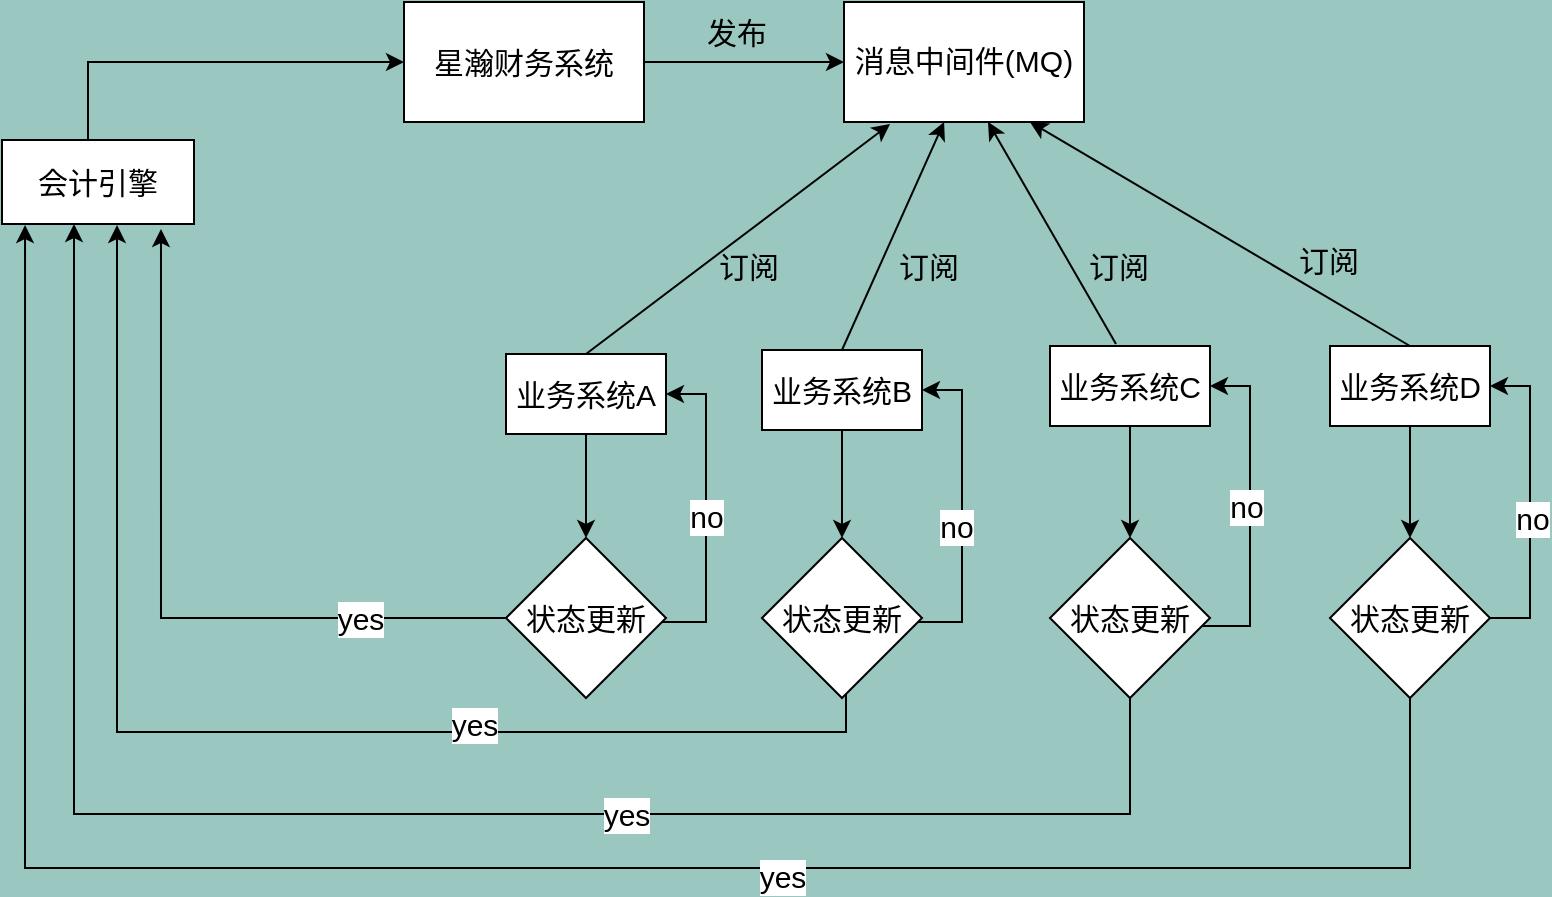 <mxfile version="24.7.7">
  <diagram name="第 1 页" id="OoQbPG2aDJ_FVJlw0ZMr">
    <mxGraphModel dx="1242" dy="706" grid="0" gridSize="10" guides="1" tooltips="1" connect="1" arrows="1" fold="1" page="1" pageScale="1" pageWidth="827" pageHeight="1169" background="#9AC7BF" math="0" shadow="0">
      <root>
        <mxCell id="0" />
        <mxCell id="1" parent="0" />
        <mxCell id="u83Fkr8wko8XO-crA7F5-3" style="edgeStyle=orthogonalEdgeStyle;rounded=0;orthogonalLoop=1;jettySize=auto;html=1;fontSize=12;" parent="1" source="u83Fkr8wko8XO-crA7F5-1" edge="1">
          <mxGeometry relative="1" as="geometry">
            <mxPoint x="475" y="318" as="targetPoint" />
          </mxGeometry>
        </mxCell>
        <mxCell id="u83Fkr8wko8XO-crA7F5-1" value="&lt;font style=&quot;font-size: 15px;&quot;&gt;星瀚财务系统&lt;/font&gt;" style="rounded=0;whiteSpace=wrap;html=1;glass=0;fontSize=12;" parent="1" vertex="1">
          <mxGeometry x="255" y="288" width="120" height="60" as="geometry" />
        </mxCell>
        <mxCell id="u83Fkr8wko8XO-crA7F5-5" value="&lt;font style=&quot;font-size: 15px;&quot;&gt;消息中间件(MQ)&lt;/font&gt;" style="rounded=0;whiteSpace=wrap;html=1;fontSize=17;" parent="1" vertex="1">
          <mxGeometry x="475" y="288" width="120" height="60" as="geometry" />
        </mxCell>
        <mxCell id="u83Fkr8wko8XO-crA7F5-6" value="发布" style="text;html=1;align=center;verticalAlign=middle;resizable=0;points=[];autosize=1;strokeColor=none;fillColor=none;fontSize=15;" parent="1" vertex="1">
          <mxGeometry x="397" y="288" width="48" height="30" as="geometry" />
        </mxCell>
        <mxCell id="q-ZucwZgLX5PcgYf5lQS-19" style="edgeStyle=orthogonalEdgeStyle;rounded=0;orthogonalLoop=1;jettySize=auto;html=1;entryX=0.5;entryY=0;entryDx=0;entryDy=0;" edge="1" parent="1" source="u83Fkr8wko8XO-crA7F5-9" target="q-ZucwZgLX5PcgYf5lQS-1">
          <mxGeometry relative="1" as="geometry">
            <mxPoint x="344" y="551.5" as="targetPoint" />
          </mxGeometry>
        </mxCell>
        <mxCell id="u83Fkr8wko8XO-crA7F5-9" value="&lt;font style=&quot;font-size: 15px;&quot;&gt;业务系统A&lt;/font&gt;" style="rounded=0;whiteSpace=wrap;html=1;fontSize=15;" parent="1" vertex="1">
          <mxGeometry x="306" y="464" width="80" height="40" as="geometry" />
        </mxCell>
        <mxCell id="q-ZucwZgLX5PcgYf5lQS-27" style="edgeStyle=orthogonalEdgeStyle;rounded=0;orthogonalLoop=1;jettySize=auto;html=1;entryX=0.5;entryY=0;entryDx=0;entryDy=0;" edge="1" parent="1" source="u83Fkr8wko8XO-crA7F5-10" target="q-ZucwZgLX5PcgYf5lQS-6">
          <mxGeometry relative="1" as="geometry" />
        </mxCell>
        <mxCell id="u83Fkr8wko8XO-crA7F5-10" value="&lt;font style=&quot;font-size: 15px;&quot;&gt;业务系统B&lt;/font&gt;" style="rounded=0;whiteSpace=wrap;html=1;fontSize=12;" parent="1" vertex="1">
          <mxGeometry x="434" y="462" width="80" height="40" as="geometry" />
        </mxCell>
        <mxCell id="q-ZucwZgLX5PcgYf5lQS-21" style="edgeStyle=orthogonalEdgeStyle;rounded=0;orthogonalLoop=1;jettySize=auto;html=1;entryX=0.5;entryY=0;entryDx=0;entryDy=0;" edge="1" parent="1" source="u83Fkr8wko8XO-crA7F5-11" target="q-ZucwZgLX5PcgYf5lQS-7">
          <mxGeometry relative="1" as="geometry" />
        </mxCell>
        <mxCell id="u83Fkr8wko8XO-crA7F5-11" value="&lt;font style=&quot;font-size: 15px;&quot;&gt;业务系统C&lt;/font&gt;" style="rounded=0;whiteSpace=wrap;html=1;fontSize=12;" parent="1" vertex="1">
          <mxGeometry x="578" y="460" width="80" height="40" as="geometry" />
        </mxCell>
        <mxCell id="q-ZucwZgLX5PcgYf5lQS-22" style="edgeStyle=orthogonalEdgeStyle;rounded=0;orthogonalLoop=1;jettySize=auto;html=1;entryX=0.5;entryY=0;entryDx=0;entryDy=0;" edge="1" parent="1" source="u83Fkr8wko8XO-crA7F5-12" target="q-ZucwZgLX5PcgYf5lQS-8">
          <mxGeometry relative="1" as="geometry" />
        </mxCell>
        <mxCell id="u83Fkr8wko8XO-crA7F5-12" value="&lt;font style=&quot;font-size: 15px;&quot;&gt;业务系统D&lt;/font&gt;" style="rounded=0;whiteSpace=wrap;html=1;fontSize=12;" parent="1" vertex="1">
          <mxGeometry x="718" y="460" width="80" height="40" as="geometry" />
        </mxCell>
        <mxCell id="u83Fkr8wko8XO-crA7F5-14" value="" style="endArrow=classic;html=1;rounded=0;exitX=0.5;exitY=0;exitDx=0;exitDy=0;entryX=0.192;entryY=1.017;entryDx=0;entryDy=0;entryPerimeter=0;fontSize=12;" parent="1" source="u83Fkr8wko8XO-crA7F5-9" target="u83Fkr8wko8XO-crA7F5-5" edge="1">
          <mxGeometry width="50" height="50" relative="1" as="geometry">
            <mxPoint x="505" y="378" as="sourcePoint" />
            <mxPoint x="495" y="358" as="targetPoint" />
          </mxGeometry>
        </mxCell>
        <mxCell id="u83Fkr8wko8XO-crA7F5-15" value="" style="endArrow=classic;html=1;rounded=0;exitX=0.5;exitY=0;exitDx=0;exitDy=0;entryX=0.417;entryY=1;entryDx=0;entryDy=0;entryPerimeter=0;fontSize=12;" parent="1" source="u83Fkr8wko8XO-crA7F5-10" target="u83Fkr8wko8XO-crA7F5-5" edge="1">
          <mxGeometry width="50" height="50" relative="1" as="geometry">
            <mxPoint x="345" y="458" as="sourcePoint" />
            <mxPoint x="525" y="358" as="targetPoint" />
          </mxGeometry>
        </mxCell>
        <mxCell id="u83Fkr8wko8XO-crA7F5-16" value="" style="endArrow=classic;html=1;rounded=0;entryX=0.6;entryY=1.017;entryDx=0;entryDy=0;entryPerimeter=0;fontSize=12;" parent="1" edge="1">
          <mxGeometry width="50" height="50" relative="1" as="geometry">
            <mxPoint x="611" y="459" as="sourcePoint" />
            <mxPoint x="547" y="348" as="targetPoint" />
          </mxGeometry>
        </mxCell>
        <mxCell id="u83Fkr8wko8XO-crA7F5-17" value="" style="endArrow=classic;html=1;rounded=0;exitX=0.5;exitY=0;exitDx=0;exitDy=0;entryX=0.858;entryY=1.05;entryDx=0;entryDy=0;entryPerimeter=0;fontSize=12;" parent="1" edge="1" source="u83Fkr8wko8XO-crA7F5-12">
          <mxGeometry width="50" height="50" relative="1" as="geometry">
            <mxPoint x="685" y="445" as="sourcePoint" />
            <mxPoint x="567.96" y="348" as="targetPoint" />
          </mxGeometry>
        </mxCell>
        <mxCell id="u83Fkr8wko8XO-crA7F5-18" value="订阅" style="text;html=1;align=center;verticalAlign=middle;resizable=0;points=[];autosize=1;strokeColor=none;fillColor=none;fontSize=15;" parent="1" vertex="1">
          <mxGeometry x="403" y="405" width="48" height="30" as="geometry" />
        </mxCell>
        <mxCell id="u83Fkr8wko8XO-crA7F5-19" value="订阅" style="text;html=1;align=center;verticalAlign=middle;resizable=0;points=[];autosize=1;strokeColor=none;fillColor=none;fontSize=15;" parent="1" vertex="1">
          <mxGeometry x="493" y="405" width="48" height="30" as="geometry" />
        </mxCell>
        <mxCell id="u83Fkr8wko8XO-crA7F5-20" value="订阅" style="text;html=1;align=center;verticalAlign=middle;resizable=0;points=[];autosize=1;strokeColor=none;fillColor=none;fontSize=15;" parent="1" vertex="1">
          <mxGeometry x="588" y="405" width="48" height="30" as="geometry" />
        </mxCell>
        <mxCell id="u83Fkr8wko8XO-crA7F5-22" value="订阅" style="text;html=1;align=center;verticalAlign=middle;resizable=0;points=[];autosize=1;strokeColor=none;fillColor=none;fontSize=15;" parent="1" vertex="1">
          <mxGeometry x="693" y="402" width="48" height="30" as="geometry" />
        </mxCell>
        <mxCell id="q-ZucwZgLX5PcgYf5lQS-29" style="edgeStyle=orthogonalEdgeStyle;rounded=0;orthogonalLoop=1;jettySize=auto;html=1;entryX=1;entryY=0.5;entryDx=0;entryDy=0;" edge="1" parent="1" source="q-ZucwZgLX5PcgYf5lQS-1" target="u83Fkr8wko8XO-crA7F5-9">
          <mxGeometry relative="1" as="geometry">
            <Array as="points">
              <mxPoint x="406" y="598" />
              <mxPoint x="406" y="484" />
            </Array>
          </mxGeometry>
        </mxCell>
        <mxCell id="q-ZucwZgLX5PcgYf5lQS-30" value="&lt;font style=&quot;font-size: 15px;&quot;&gt;no&lt;/font&gt;" style="edgeLabel;html=1;align=center;verticalAlign=middle;resizable=0;points=[];" vertex="1" connectable="0" parent="q-ZucwZgLX5PcgYf5lQS-29">
          <mxGeometry x="-0.038" y="1" relative="1" as="geometry">
            <mxPoint x="1" as="offset" />
          </mxGeometry>
        </mxCell>
        <mxCell id="q-ZucwZgLX5PcgYf5lQS-1" value="&lt;font style=&quot;font-size: 15px;&quot;&gt;状态更新&lt;/font&gt;" style="rhombus;whiteSpace=wrap;html=1;" vertex="1" parent="1">
          <mxGeometry x="306" y="556" width="80" height="80" as="geometry" />
        </mxCell>
        <mxCell id="q-ZucwZgLX5PcgYf5lQS-31" style="edgeStyle=orthogonalEdgeStyle;rounded=0;orthogonalLoop=1;jettySize=auto;html=1;entryX=1;entryY=0.5;entryDx=0;entryDy=0;" edge="1" parent="1" source="q-ZucwZgLX5PcgYf5lQS-6" target="u83Fkr8wko8XO-crA7F5-10">
          <mxGeometry relative="1" as="geometry">
            <Array as="points">
              <mxPoint x="534" y="598" />
              <mxPoint x="534" y="482" />
            </Array>
          </mxGeometry>
        </mxCell>
        <mxCell id="q-ZucwZgLX5PcgYf5lQS-32" value="&lt;font style=&quot;font-size: 15px;&quot;&gt;no&lt;/font&gt;" style="edgeLabel;html=1;align=center;verticalAlign=middle;resizable=0;points=[];" vertex="1" connectable="0" parent="q-ZucwZgLX5PcgYf5lQS-31">
          <mxGeometry x="-0.114" y="4" relative="1" as="geometry">
            <mxPoint x="1" as="offset" />
          </mxGeometry>
        </mxCell>
        <mxCell id="q-ZucwZgLX5PcgYf5lQS-6" value="&lt;font style=&quot;font-size: 15px;&quot;&gt;状态更新&lt;/font&gt;" style="rhombus;whiteSpace=wrap;html=1;" vertex="1" parent="1">
          <mxGeometry x="434" y="556" width="80" height="80" as="geometry" />
        </mxCell>
        <mxCell id="q-ZucwZgLX5PcgYf5lQS-14" style="edgeStyle=orthogonalEdgeStyle;rounded=0;orthogonalLoop=1;jettySize=auto;html=1;" edge="1" parent="1" source="q-ZucwZgLX5PcgYf5lQS-7" target="q-ZucwZgLX5PcgYf5lQS-11">
          <mxGeometry relative="1" as="geometry">
            <mxPoint x="36.5" y="461" as="targetPoint" />
            <Array as="points">
              <mxPoint x="618" y="694" />
              <mxPoint x="90" y="694" />
            </Array>
          </mxGeometry>
        </mxCell>
        <mxCell id="q-ZucwZgLX5PcgYf5lQS-25" value="&lt;font style=&quot;font-size: 15px;&quot;&gt;yes&lt;/font&gt;" style="edgeLabel;html=1;align=center;verticalAlign=middle;resizable=0;points=[];" vertex="1" connectable="0" parent="q-ZucwZgLX5PcgYf5lQS-14">
          <mxGeometry x="-0.293" relative="1" as="geometry">
            <mxPoint x="1" as="offset" />
          </mxGeometry>
        </mxCell>
        <mxCell id="q-ZucwZgLX5PcgYf5lQS-35" style="edgeStyle=orthogonalEdgeStyle;rounded=0;orthogonalLoop=1;jettySize=auto;html=1;entryX=1;entryY=0.5;entryDx=0;entryDy=0;" edge="1" parent="1" source="q-ZucwZgLX5PcgYf5lQS-7" target="u83Fkr8wko8XO-crA7F5-11">
          <mxGeometry relative="1" as="geometry">
            <Array as="points">
              <mxPoint x="678" y="600" />
              <mxPoint x="678" y="480" />
            </Array>
          </mxGeometry>
        </mxCell>
        <mxCell id="q-ZucwZgLX5PcgYf5lQS-36" value="&lt;font style=&quot;font-size: 15px;&quot;&gt;no&lt;/font&gt;" style="edgeLabel;html=1;align=center;verticalAlign=middle;resizable=0;points=[];" vertex="1" connectable="0" parent="q-ZucwZgLX5PcgYf5lQS-35">
          <mxGeometry x="0.024" y="3" relative="1" as="geometry">
            <mxPoint x="1" as="offset" />
          </mxGeometry>
        </mxCell>
        <mxCell id="q-ZucwZgLX5PcgYf5lQS-7" value="&lt;font style=&quot;font-size: 15px;&quot;&gt;状态更新&lt;/font&gt;" style="rhombus;whiteSpace=wrap;html=1;" vertex="1" parent="1">
          <mxGeometry x="578" y="556" width="80" height="80" as="geometry" />
        </mxCell>
        <mxCell id="q-ZucwZgLX5PcgYf5lQS-37" style="edgeStyle=orthogonalEdgeStyle;rounded=0;orthogonalLoop=1;jettySize=auto;html=1;entryX=1;entryY=0.5;entryDx=0;entryDy=0;" edge="1" parent="1" source="q-ZucwZgLX5PcgYf5lQS-8" target="u83Fkr8wko8XO-crA7F5-12">
          <mxGeometry relative="1" as="geometry">
            <Array as="points">
              <mxPoint x="818" y="596" />
              <mxPoint x="818" y="480" />
            </Array>
          </mxGeometry>
        </mxCell>
        <mxCell id="q-ZucwZgLX5PcgYf5lQS-38" value="&lt;font style=&quot;font-size: 15px;&quot;&gt;no&lt;/font&gt;" style="edgeLabel;html=1;align=center;verticalAlign=middle;resizable=0;points=[];" vertex="1" connectable="0" parent="q-ZucwZgLX5PcgYf5lQS-37">
          <mxGeometry x="-0.179" y="-1" relative="1" as="geometry">
            <mxPoint y="-6" as="offset" />
          </mxGeometry>
        </mxCell>
        <mxCell id="q-ZucwZgLX5PcgYf5lQS-8" value="&lt;font style=&quot;font-size: 15px;&quot;&gt;状态更新&lt;/font&gt;" style="rhombus;whiteSpace=wrap;html=1;" vertex="1" parent="1">
          <mxGeometry x="718" y="556" width="80" height="80" as="geometry" />
        </mxCell>
        <mxCell id="q-ZucwZgLX5PcgYf5lQS-41" style="edgeStyle=orthogonalEdgeStyle;rounded=0;orthogonalLoop=1;jettySize=auto;html=1;entryX=0;entryY=0.5;entryDx=0;entryDy=0;" edge="1" parent="1" source="q-ZucwZgLX5PcgYf5lQS-11" target="u83Fkr8wko8XO-crA7F5-1">
          <mxGeometry relative="1" as="geometry">
            <Array as="points">
              <mxPoint x="97" y="318" />
            </Array>
          </mxGeometry>
        </mxCell>
        <mxCell id="q-ZucwZgLX5PcgYf5lQS-11" value="&lt;font style=&quot;font-size: 15px;&quot;&gt;会计引擎&lt;/font&gt;" style="rounded=0;whiteSpace=wrap;html=1;" vertex="1" parent="1">
          <mxGeometry x="54" y="357" width="96" height="42" as="geometry" />
        </mxCell>
        <mxCell id="q-ZucwZgLX5PcgYf5lQS-16" style="edgeStyle=orthogonalEdgeStyle;rounded=0;orthogonalLoop=1;jettySize=auto;html=1;entryX=0.599;entryY=1.012;entryDx=0;entryDy=0;entryPerimeter=0;" edge="1" parent="1" source="q-ZucwZgLX5PcgYf5lQS-6" target="q-ZucwZgLX5PcgYf5lQS-11">
          <mxGeometry relative="1" as="geometry">
            <Array as="points">
              <mxPoint x="476" y="653" />
              <mxPoint x="112" y="653" />
            </Array>
          </mxGeometry>
        </mxCell>
        <mxCell id="q-ZucwZgLX5PcgYf5lQS-24" value="&lt;font style=&quot;font-size: 15px;&quot;&gt;yes&lt;/font&gt;" style="edgeLabel;html=1;align=center;verticalAlign=middle;resizable=0;points=[];" vertex="1" connectable="0" parent="q-ZucwZgLX5PcgYf5lQS-16">
          <mxGeometry x="-0.427" y="3" relative="1" as="geometry">
            <mxPoint x="-23" y="-7" as="offset" />
          </mxGeometry>
        </mxCell>
        <mxCell id="q-ZucwZgLX5PcgYf5lQS-17" style="edgeStyle=orthogonalEdgeStyle;rounded=0;orthogonalLoop=1;jettySize=auto;html=1;entryX=0.12;entryY=1.012;entryDx=0;entryDy=0;entryPerimeter=0;" edge="1" parent="1" source="q-ZucwZgLX5PcgYf5lQS-8" target="q-ZucwZgLX5PcgYf5lQS-11">
          <mxGeometry relative="1" as="geometry">
            <Array as="points">
              <mxPoint x="758" y="721" />
              <mxPoint x="66" y="721" />
            </Array>
          </mxGeometry>
        </mxCell>
        <mxCell id="q-ZucwZgLX5PcgYf5lQS-26" value="&lt;font style=&quot;font-size: 15px;&quot;&gt;yes&lt;/font&gt;" style="edgeLabel;html=1;align=center;verticalAlign=middle;resizable=0;points=[];" vertex="1" connectable="0" parent="q-ZucwZgLX5PcgYf5lQS-17">
          <mxGeometry x="-0.453" y="5" relative="1" as="geometry">
            <mxPoint x="-99" y="-1" as="offset" />
          </mxGeometry>
        </mxCell>
        <mxCell id="q-ZucwZgLX5PcgYf5lQS-18" style="edgeStyle=orthogonalEdgeStyle;rounded=0;orthogonalLoop=1;jettySize=auto;html=1;entryX=0.828;entryY=1.06;entryDx=0;entryDy=0;entryPerimeter=0;" edge="1" parent="1" source="q-ZucwZgLX5PcgYf5lQS-1" target="q-ZucwZgLX5PcgYf5lQS-11">
          <mxGeometry relative="1" as="geometry" />
        </mxCell>
        <mxCell id="q-ZucwZgLX5PcgYf5lQS-23" value="&lt;font style=&quot;font-size: 15px;&quot;&gt;yes&lt;/font&gt;" style="edgeLabel;html=1;align=center;verticalAlign=middle;resizable=0;points=[];" vertex="1" connectable="0" parent="q-ZucwZgLX5PcgYf5lQS-18">
          <mxGeometry x="-0.605" y="5" relative="1" as="geometry">
            <mxPoint x="-1" y="-5" as="offset" />
          </mxGeometry>
        </mxCell>
      </root>
    </mxGraphModel>
  </diagram>
</mxfile>
